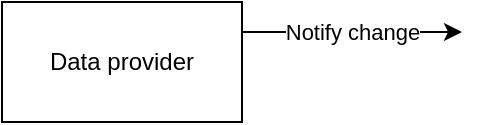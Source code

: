 <mxfile version="14.2.7" type="github"><diagram id="henH1wbNZLv0wh3FrvYd" name="Page-1"><mxGraphModel dx="1038" dy="1749" grid="1" gridSize="10" guides="1" tooltips="1" connect="1" arrows="1" fold="1" page="1" pageScale="1" pageWidth="827" pageHeight="1169" math="0" shadow="0"><root><mxCell id="0"/><mxCell id="1" parent="0"/><mxCell id="pC9UQV7Fg0J7pFa2Gv67-2" value="Data provider" style="rounded=0;whiteSpace=wrap;html=1;" vertex="1" parent="1"><mxGeometry x="350" y="-30" width="120" height="60" as="geometry"/></mxCell><mxCell id="pC9UQV7Fg0J7pFa2Gv67-3" value="Notify change" style="endArrow=classic;html=1;exitX=1;exitY=0.25;exitDx=0;exitDy=0;" edge="1" parent="1" source="pC9UQV7Fg0J7pFa2Gv67-2"><mxGeometry width="50" height="50" relative="1" as="geometry"><mxPoint x="540" y="80" as="sourcePoint"/><mxPoint x="580" y="-15" as="targetPoint"/></mxGeometry></mxCell></root></mxGraphModel></diagram></mxfile>